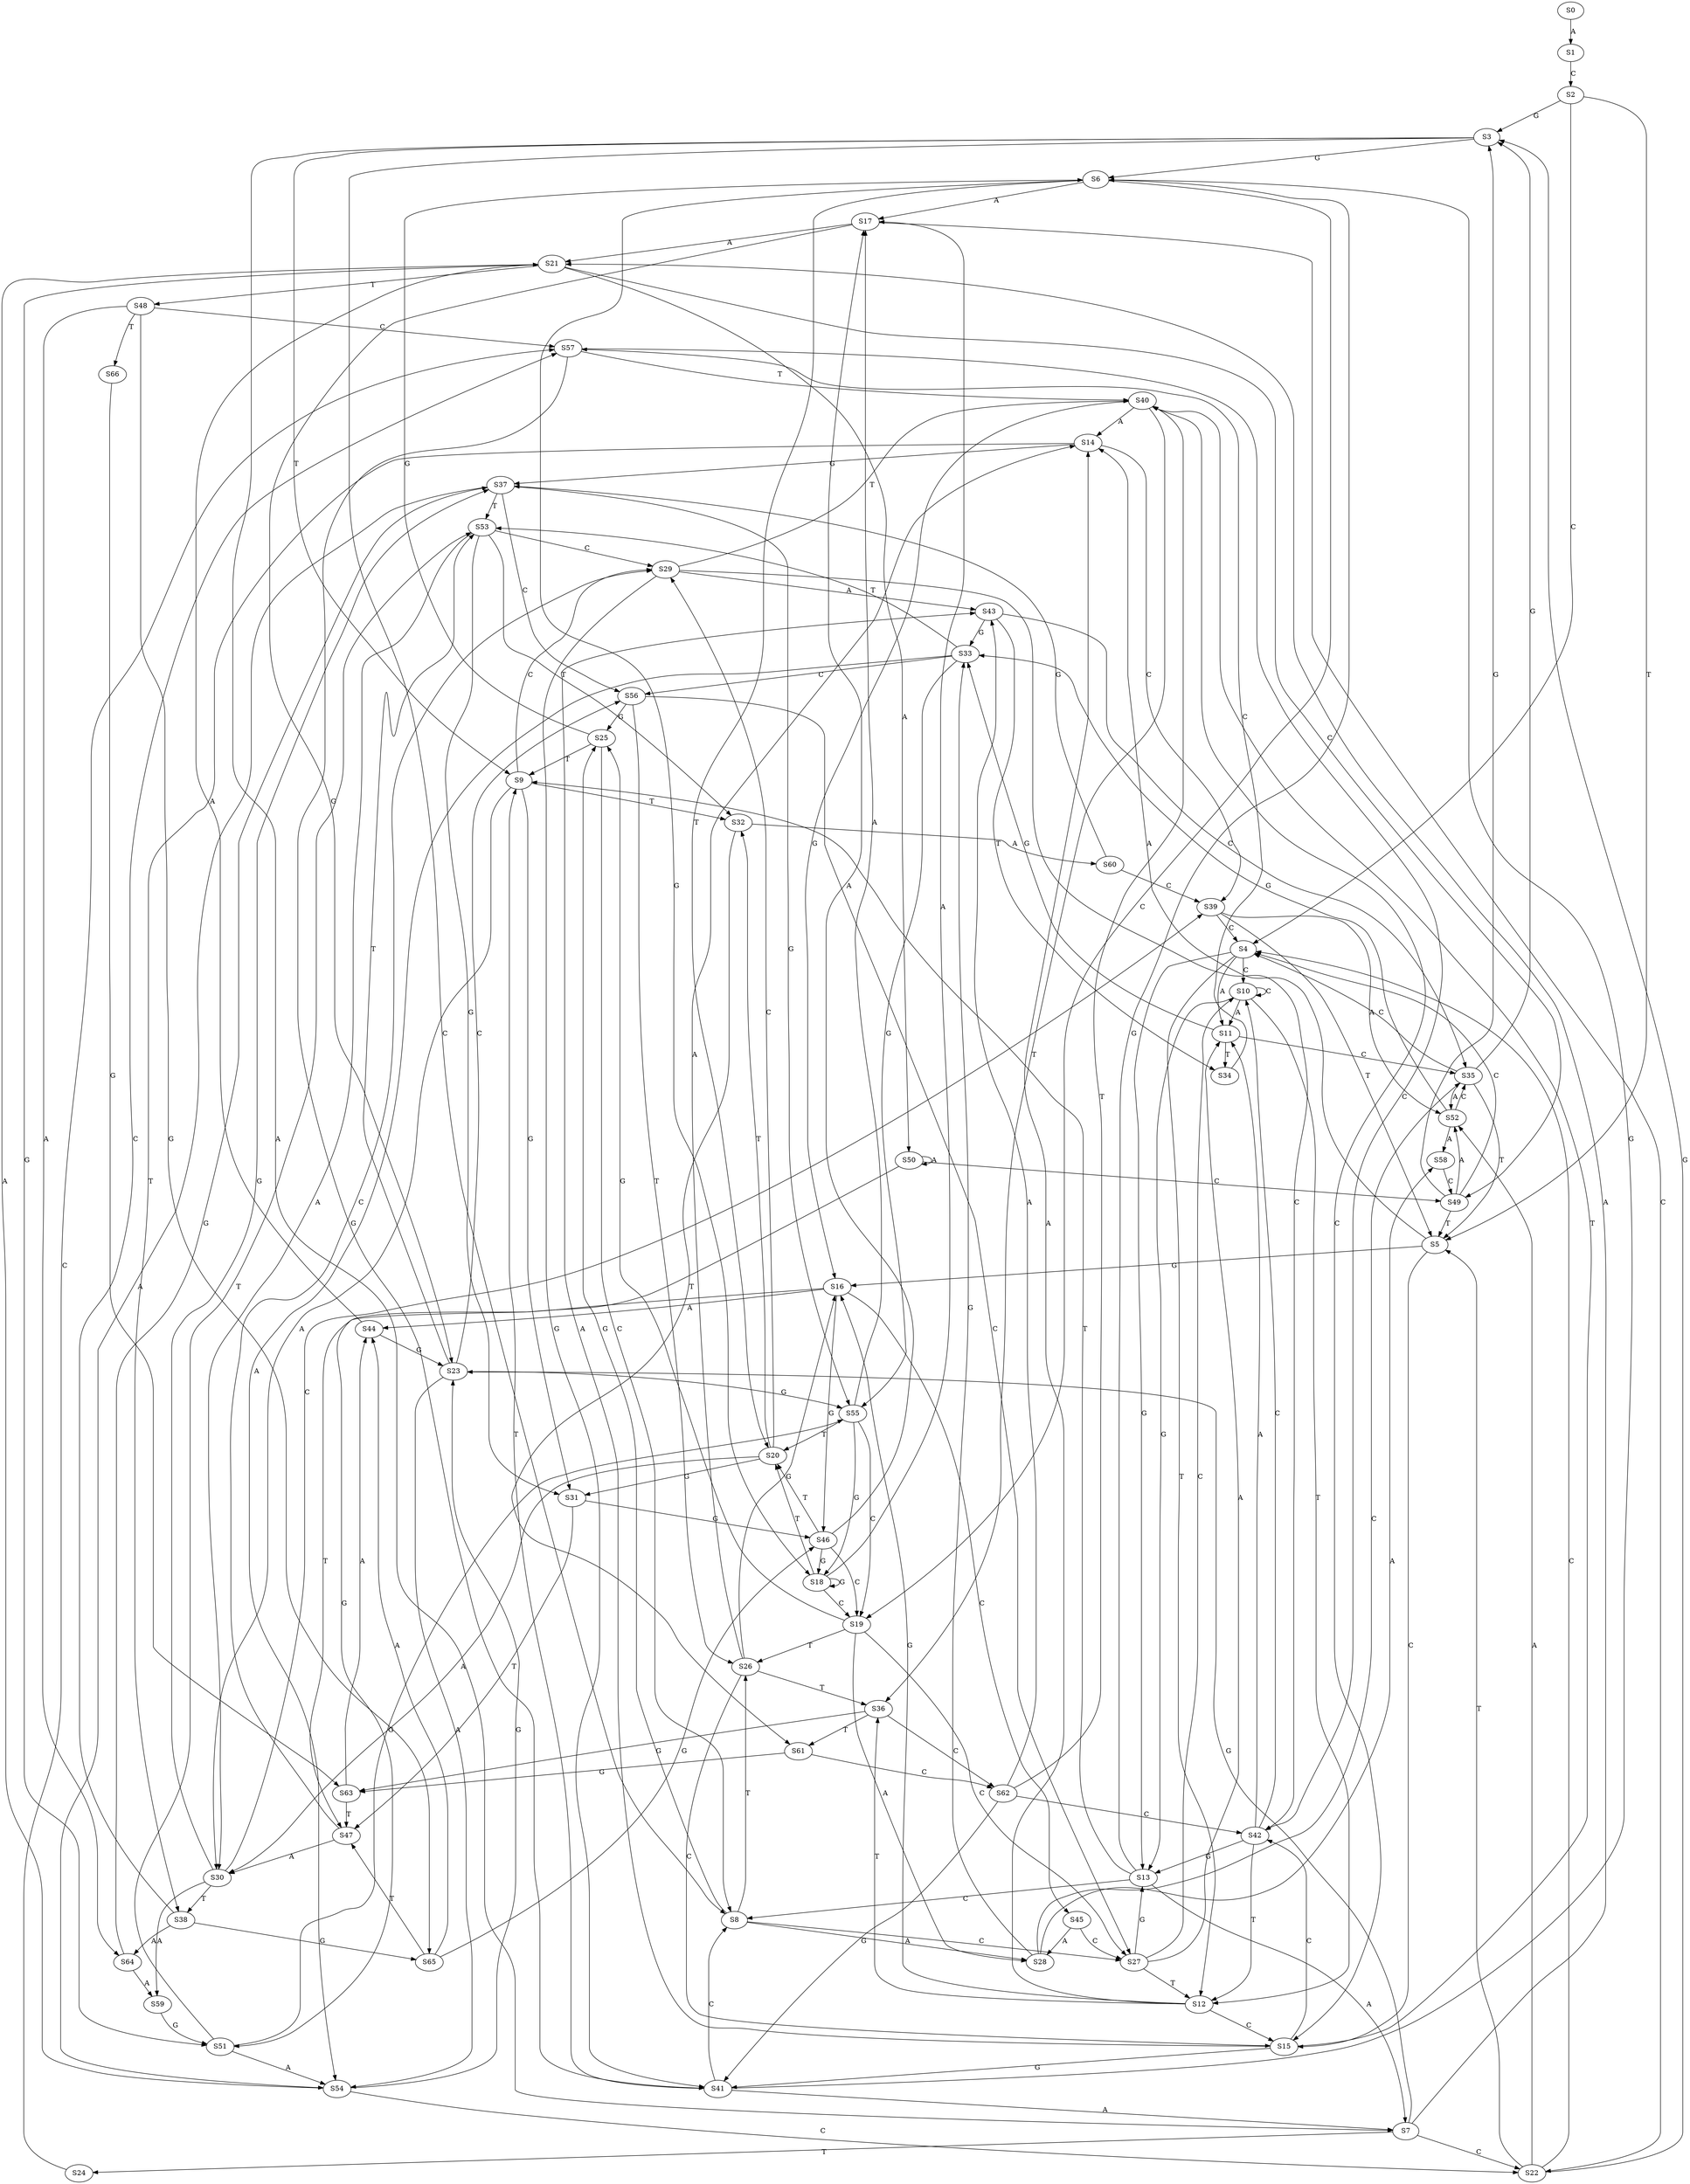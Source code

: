 strict digraph  {
	S0 -> S1 [ label = A ];
	S1 -> S2 [ label = C ];
	S2 -> S3 [ label = G ];
	S2 -> S4 [ label = C ];
	S2 -> S5 [ label = T ];
	S3 -> S6 [ label = G ];
	S3 -> S7 [ label = A ];
	S3 -> S8 [ label = C ];
	S3 -> S9 [ label = T ];
	S4 -> S10 [ label = C ];
	S4 -> S11 [ label = A ];
	S4 -> S12 [ label = T ];
	S4 -> S13 [ label = G ];
	S5 -> S14 [ label = A ];
	S5 -> S15 [ label = C ];
	S5 -> S16 [ label = G ];
	S6 -> S17 [ label = A ];
	S6 -> S18 [ label = G ];
	S6 -> S19 [ label = C ];
	S6 -> S20 [ label = T ];
	S7 -> S21 [ label = A ];
	S7 -> S22 [ label = C ];
	S7 -> S23 [ label = G ];
	S7 -> S24 [ label = T ];
	S8 -> S25 [ label = G ];
	S8 -> S26 [ label = T ];
	S8 -> S27 [ label = C ];
	S8 -> S28 [ label = A ];
	S9 -> S29 [ label = C ];
	S9 -> S30 [ label = A ];
	S9 -> S31 [ label = G ];
	S9 -> S32 [ label = T ];
	S10 -> S13 [ label = G ];
	S10 -> S10 [ label = C ];
	S10 -> S11 [ label = A ];
	S10 -> S12 [ label = T ];
	S11 -> S33 [ label = G ];
	S11 -> S34 [ label = T ];
	S11 -> S35 [ label = C ];
	S12 -> S16 [ label = G ];
	S12 -> S14 [ label = A ];
	S12 -> S15 [ label = C ];
	S12 -> S36 [ label = T ];
	S13 -> S7 [ label = A ];
	S13 -> S6 [ label = G ];
	S13 -> S9 [ label = T ];
	S13 -> S8 [ label = C ];
	S14 -> S37 [ label = G ];
	S14 -> S38 [ label = T ];
	S14 -> S39 [ label = C ];
	S15 -> S40 [ label = T ];
	S15 -> S41 [ label = G ];
	S15 -> S42 [ label = C ];
	S15 -> S43 [ label = A ];
	S16 -> S44 [ label = A ];
	S16 -> S45 [ label = C ];
	S16 -> S46 [ label = G ];
	S16 -> S47 [ label = T ];
	S17 -> S21 [ label = A ];
	S17 -> S22 [ label = C ];
	S17 -> S23 [ label = G ];
	S18 -> S20 [ label = T ];
	S18 -> S19 [ label = C ];
	S18 -> S18 [ label = G ];
	S18 -> S17 [ label = A ];
	S19 -> S26 [ label = T ];
	S19 -> S27 [ label = C ];
	S19 -> S25 [ label = G ];
	S19 -> S28 [ label = A ];
	S20 -> S30 [ label = A ];
	S20 -> S29 [ label = C ];
	S20 -> S31 [ label = G ];
	S20 -> S32 [ label = T ];
	S21 -> S48 [ label = T ];
	S21 -> S49 [ label = C ];
	S21 -> S50 [ label = A ];
	S21 -> S51 [ label = G ];
	S22 -> S5 [ label = T ];
	S22 -> S3 [ label = G ];
	S22 -> S4 [ label = C ];
	S22 -> S52 [ label = A ];
	S23 -> S53 [ label = T ];
	S23 -> S54 [ label = A ];
	S23 -> S55 [ label = G ];
	S23 -> S56 [ label = C ];
	S24 -> S57 [ label = C ];
	S25 -> S6 [ label = G ];
	S25 -> S8 [ label = C ];
	S25 -> S9 [ label = T ];
	S26 -> S14 [ label = A ];
	S26 -> S15 [ label = C ];
	S26 -> S36 [ label = T ];
	S26 -> S16 [ label = G ];
	S27 -> S13 [ label = G ];
	S27 -> S11 [ label = A ];
	S27 -> S12 [ label = T ];
	S27 -> S10 [ label = C ];
	S28 -> S33 [ label = G ];
	S28 -> S58 [ label = A ];
	S28 -> S35 [ label = C ];
	S29 -> S40 [ label = T ];
	S29 -> S41 [ label = G ];
	S29 -> S43 [ label = A ];
	S29 -> S42 [ label = C ];
	S30 -> S38 [ label = T ];
	S30 -> S37 [ label = G ];
	S30 -> S59 [ label = A ];
	S30 -> S39 [ label = C ];
	S31 -> S47 [ label = T ];
	S31 -> S46 [ label = G ];
	S32 -> S60 [ label = A ];
	S32 -> S61 [ label = T ];
	S33 -> S55 [ label = G ];
	S33 -> S53 [ label = T ];
	S33 -> S54 [ label = A ];
	S33 -> S56 [ label = C ];
	S34 -> S57 [ label = C ];
	S35 -> S5 [ label = T ];
	S35 -> S4 [ label = C ];
	S35 -> S52 [ label = A ];
	S35 -> S3 [ label = G ];
	S36 -> S62 [ label = C ];
	S36 -> S63 [ label = G ];
	S36 -> S61 [ label = T ];
	S37 -> S53 [ label = T ];
	S37 -> S54 [ label = A ];
	S37 -> S56 [ label = C ];
	S37 -> S55 [ label = G ];
	S38 -> S57 [ label = C ];
	S38 -> S64 [ label = A ];
	S38 -> S65 [ label = G ];
	S39 -> S4 [ label = C ];
	S39 -> S5 [ label = T ];
	S39 -> S52 [ label = A ];
	S40 -> S16 [ label = G ];
	S40 -> S15 [ label = C ];
	S40 -> S14 [ label = A ];
	S40 -> S36 [ label = T ];
	S41 -> S6 [ label = G ];
	S41 -> S9 [ label = T ];
	S41 -> S8 [ label = C ];
	S41 -> S7 [ label = A ];
	S42 -> S10 [ label = C ];
	S42 -> S11 [ label = A ];
	S42 -> S12 [ label = T ];
	S42 -> S13 [ label = G ];
	S43 -> S34 [ label = T ];
	S43 -> S35 [ label = C ];
	S43 -> S33 [ label = G ];
	S44 -> S23 [ label = G ];
	S44 -> S21 [ label = A ];
	S45 -> S27 [ label = C ];
	S45 -> S28 [ label = A ];
	S46 -> S18 [ label = G ];
	S46 -> S19 [ label = C ];
	S46 -> S20 [ label = T ];
	S46 -> S17 [ label = A ];
	S47 -> S29 [ label = C ];
	S47 -> S30 [ label = A ];
	S48 -> S64 [ label = A ];
	S48 -> S57 [ label = C ];
	S48 -> S65 [ label = G ];
	S48 -> S66 [ label = T ];
	S49 -> S52 [ label = A ];
	S49 -> S4 [ label = C ];
	S49 -> S3 [ label = G ];
	S49 -> S5 [ label = T ];
	S50 -> S51 [ label = G ];
	S50 -> S49 [ label = C ];
	S50 -> S50 [ label = A ];
	S51 -> S53 [ label = T ];
	S51 -> S54 [ label = A ];
	S51 -> S55 [ label = G ];
	S52 -> S33 [ label = G ];
	S52 -> S35 [ label = C ];
	S52 -> S58 [ label = A ];
	S53 -> S30 [ label = A ];
	S53 -> S29 [ label = C ];
	S53 -> S31 [ label = G ];
	S53 -> S32 [ label = T ];
	S54 -> S21 [ label = A ];
	S54 -> S22 [ label = C ];
	S54 -> S23 [ label = G ];
	S55 -> S17 [ label = A ];
	S55 -> S18 [ label = G ];
	S55 -> S20 [ label = T ];
	S55 -> S19 [ label = C ];
	S56 -> S27 [ label = C ];
	S56 -> S26 [ label = T ];
	S56 -> S25 [ label = G ];
	S57 -> S42 [ label = C ];
	S57 -> S41 [ label = G ];
	S57 -> S40 [ label = T ];
	S58 -> S49 [ label = C ];
	S59 -> S51 [ label = G ];
	S60 -> S39 [ label = C ];
	S60 -> S37 [ label = G ];
	S61 -> S63 [ label = G ];
	S61 -> S62 [ label = C ];
	S62 -> S43 [ label = A ];
	S62 -> S40 [ label = T ];
	S62 -> S42 [ label = C ];
	S62 -> S41 [ label = G ];
	S63 -> S47 [ label = T ];
	S63 -> S44 [ label = A ];
	S64 -> S37 [ label = G ];
	S64 -> S59 [ label = A ];
	S65 -> S46 [ label = G ];
	S65 -> S44 [ label = A ];
	S65 -> S47 [ label = T ];
	S66 -> S63 [ label = G ];
}
